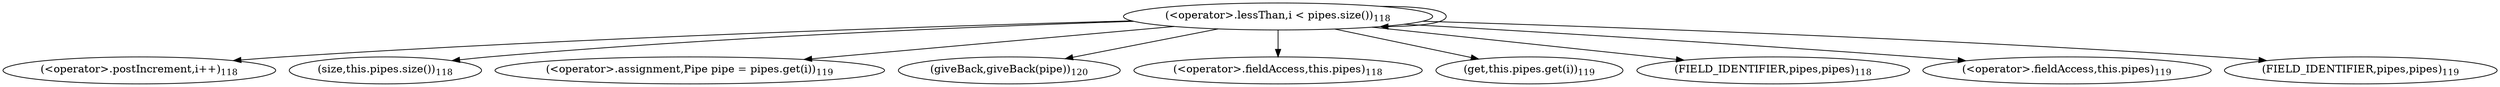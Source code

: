 digraph "reset" {  
"357" [label = <(&lt;operator&gt;.lessThan,i &lt; pipes.size())<SUB>118</SUB>> ]
"363" [label = <(&lt;operator&gt;.postIncrement,i++)<SUB>118</SUB>> ]
"359" [label = <(size,this.pipes.size())<SUB>118</SUB>> ]
"367" [label = <(&lt;operator&gt;.assignment,Pipe pipe = pipes.get(i))<SUB>119</SUB>> ]
"374" [label = <(giveBack,giveBack(pipe))<SUB>120</SUB>> ]
"360" [label = <(&lt;operator&gt;.fieldAccess,this.pipes)<SUB>118</SUB>> ]
"369" [label = <(get,this.pipes.get(i))<SUB>119</SUB>> ]
"362" [label = <(FIELD_IDENTIFIER,pipes,pipes)<SUB>118</SUB>> ]
"370" [label = <(&lt;operator&gt;.fieldAccess,this.pipes)<SUB>119</SUB>> ]
"372" [label = <(FIELD_IDENTIFIER,pipes,pipes)<SUB>119</SUB>> ]
  "357" -> "369" 
  "357" -> "372" 
  "357" -> "360" 
  "357" -> "357" 
  "357" -> "359" 
  "357" -> "370" 
  "357" -> "374" 
  "357" -> "363" 
  "357" -> "367" 
  "357" -> "362" 
}
